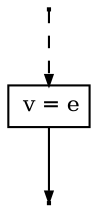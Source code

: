 digraph {
	ranksep=0.5
	nodesep=0.12
	node[fontsize=10.5,shape=box,height=0.02,width=0.02,margin="0.05,0.05"]
	edge[fontsize=10.5,arrowsize=0.5]

	start0 [label=""]
	0 [label=" v = e"]
	1 [label=""]


	start0->0[label=""style="dashed"]
	0->1[label=""]
}